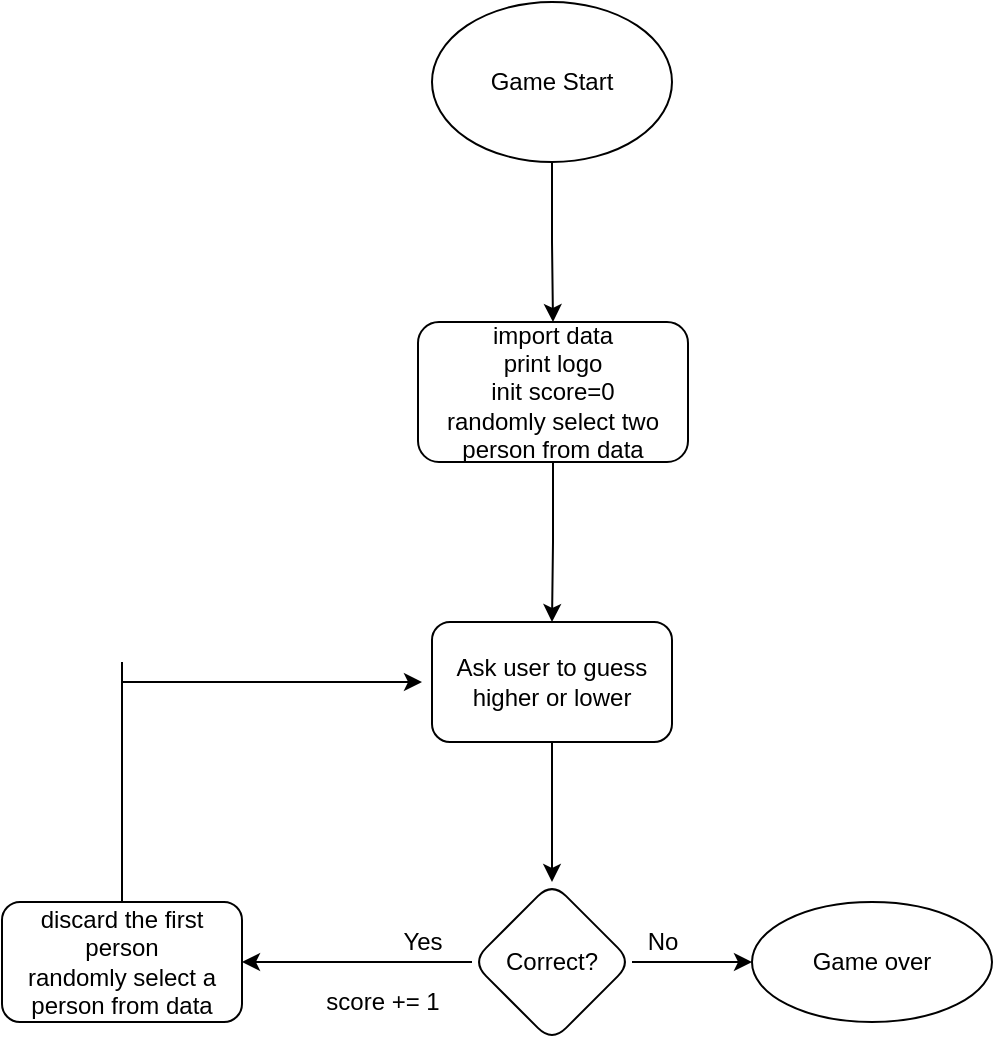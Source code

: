 <mxfile version="16.5.1" type="device"><diagram id="DLl8wwdnMkCjqvujQdyc" name="Page-1"><mxGraphModel dx="863" dy="837" grid="1" gridSize="10" guides="1" tooltips="1" connect="1" arrows="1" fold="1" page="1" pageScale="1" pageWidth="850" pageHeight="1100" math="0" shadow="0"><root><mxCell id="0"/><mxCell id="1" parent="0"/><mxCell id="UImow-IpNVYQls1fcC72-3" value="" style="edgeStyle=orthogonalEdgeStyle;rounded=0;orthogonalLoop=1;jettySize=auto;html=1;" edge="1" parent="1" source="UImow-IpNVYQls1fcC72-1" target="UImow-IpNVYQls1fcC72-2"><mxGeometry relative="1" as="geometry"/></mxCell><mxCell id="UImow-IpNVYQls1fcC72-1" value="Game Start" style="ellipse;whiteSpace=wrap;html=1;" vertex="1" parent="1"><mxGeometry x="365" width="120" height="80" as="geometry"/></mxCell><mxCell id="UImow-IpNVYQls1fcC72-5" value="" style="edgeStyle=orthogonalEdgeStyle;rounded=0;orthogonalLoop=1;jettySize=auto;html=1;" edge="1" parent="1" source="UImow-IpNVYQls1fcC72-2" target="UImow-IpNVYQls1fcC72-4"><mxGeometry relative="1" as="geometry"/></mxCell><mxCell id="UImow-IpNVYQls1fcC72-2" value="import data&lt;br&gt;print logo&lt;br&gt;init score=0&lt;br&gt;randomly select two person from data" style="rounded=1;whiteSpace=wrap;html=1;" vertex="1" parent="1"><mxGeometry x="358" y="160" width="135" height="70" as="geometry"/></mxCell><mxCell id="UImow-IpNVYQls1fcC72-7" value="" style="edgeStyle=orthogonalEdgeStyle;rounded=0;orthogonalLoop=1;jettySize=auto;html=1;" edge="1" parent="1" source="UImow-IpNVYQls1fcC72-4" target="UImow-IpNVYQls1fcC72-6"><mxGeometry relative="1" as="geometry"/></mxCell><mxCell id="UImow-IpNVYQls1fcC72-4" value="Ask user to guess higher or lower" style="whiteSpace=wrap;html=1;rounded=1;" vertex="1" parent="1"><mxGeometry x="365" y="310" width="120" height="60" as="geometry"/></mxCell><mxCell id="UImow-IpNVYQls1fcC72-9" value="" style="edgeStyle=orthogonalEdgeStyle;rounded=0;orthogonalLoop=1;jettySize=auto;html=1;" edge="1" parent="1" source="UImow-IpNVYQls1fcC72-6" target="UImow-IpNVYQls1fcC72-8"><mxGeometry relative="1" as="geometry"/></mxCell><mxCell id="UImow-IpNVYQls1fcC72-12" value="" style="edgeStyle=orthogonalEdgeStyle;rounded=0;orthogonalLoop=1;jettySize=auto;html=1;" edge="1" parent="1" source="UImow-IpNVYQls1fcC72-6" target="UImow-IpNVYQls1fcC72-11"><mxGeometry relative="1" as="geometry"/></mxCell><mxCell id="UImow-IpNVYQls1fcC72-6" value="Correct?" style="rhombus;whiteSpace=wrap;html=1;rounded=1;" vertex="1" parent="1"><mxGeometry x="385" y="440" width="80" height="80" as="geometry"/></mxCell><mxCell id="UImow-IpNVYQls1fcC72-8" value="Game over" style="ellipse;whiteSpace=wrap;html=1;rounded=1;" vertex="1" parent="1"><mxGeometry x="525" y="450" width="120" height="60" as="geometry"/></mxCell><mxCell id="UImow-IpNVYQls1fcC72-10" value="No" style="text;html=1;align=center;verticalAlign=middle;resizable=0;points=[];autosize=1;strokeColor=none;fillColor=none;" vertex="1" parent="1"><mxGeometry x="465" y="460" width="30" height="20" as="geometry"/></mxCell><mxCell id="UImow-IpNVYQls1fcC72-16" value="" style="edgeStyle=orthogonalEdgeStyle;rounded=0;orthogonalLoop=1;jettySize=auto;html=1;" edge="1" parent="1" source="UImow-IpNVYQls1fcC72-11"><mxGeometry relative="1" as="geometry"><mxPoint x="360" y="340" as="targetPoint"/><Array as="points"><mxPoint x="210" y="330"/><mxPoint x="210" y="330"/></Array></mxGeometry></mxCell><mxCell id="UImow-IpNVYQls1fcC72-11" value="discard the first person&lt;br&gt;randomly select a person from data" style="whiteSpace=wrap;html=1;rounded=1;" vertex="1" parent="1"><mxGeometry x="150" y="450" width="120" height="60" as="geometry"/></mxCell><mxCell id="UImow-IpNVYQls1fcC72-17" value="Yes" style="text;html=1;align=center;verticalAlign=middle;resizable=0;points=[];autosize=1;strokeColor=none;fillColor=none;" vertex="1" parent="1"><mxGeometry x="340" y="460" width="40" height="20" as="geometry"/></mxCell><mxCell id="UImow-IpNVYQls1fcC72-18" value="score += 1" style="text;html=1;align=center;verticalAlign=middle;resizable=0;points=[];autosize=1;strokeColor=none;fillColor=none;" vertex="1" parent="1"><mxGeometry x="305" y="490" width="70" height="20" as="geometry"/></mxCell></root></mxGraphModel></diagram></mxfile>